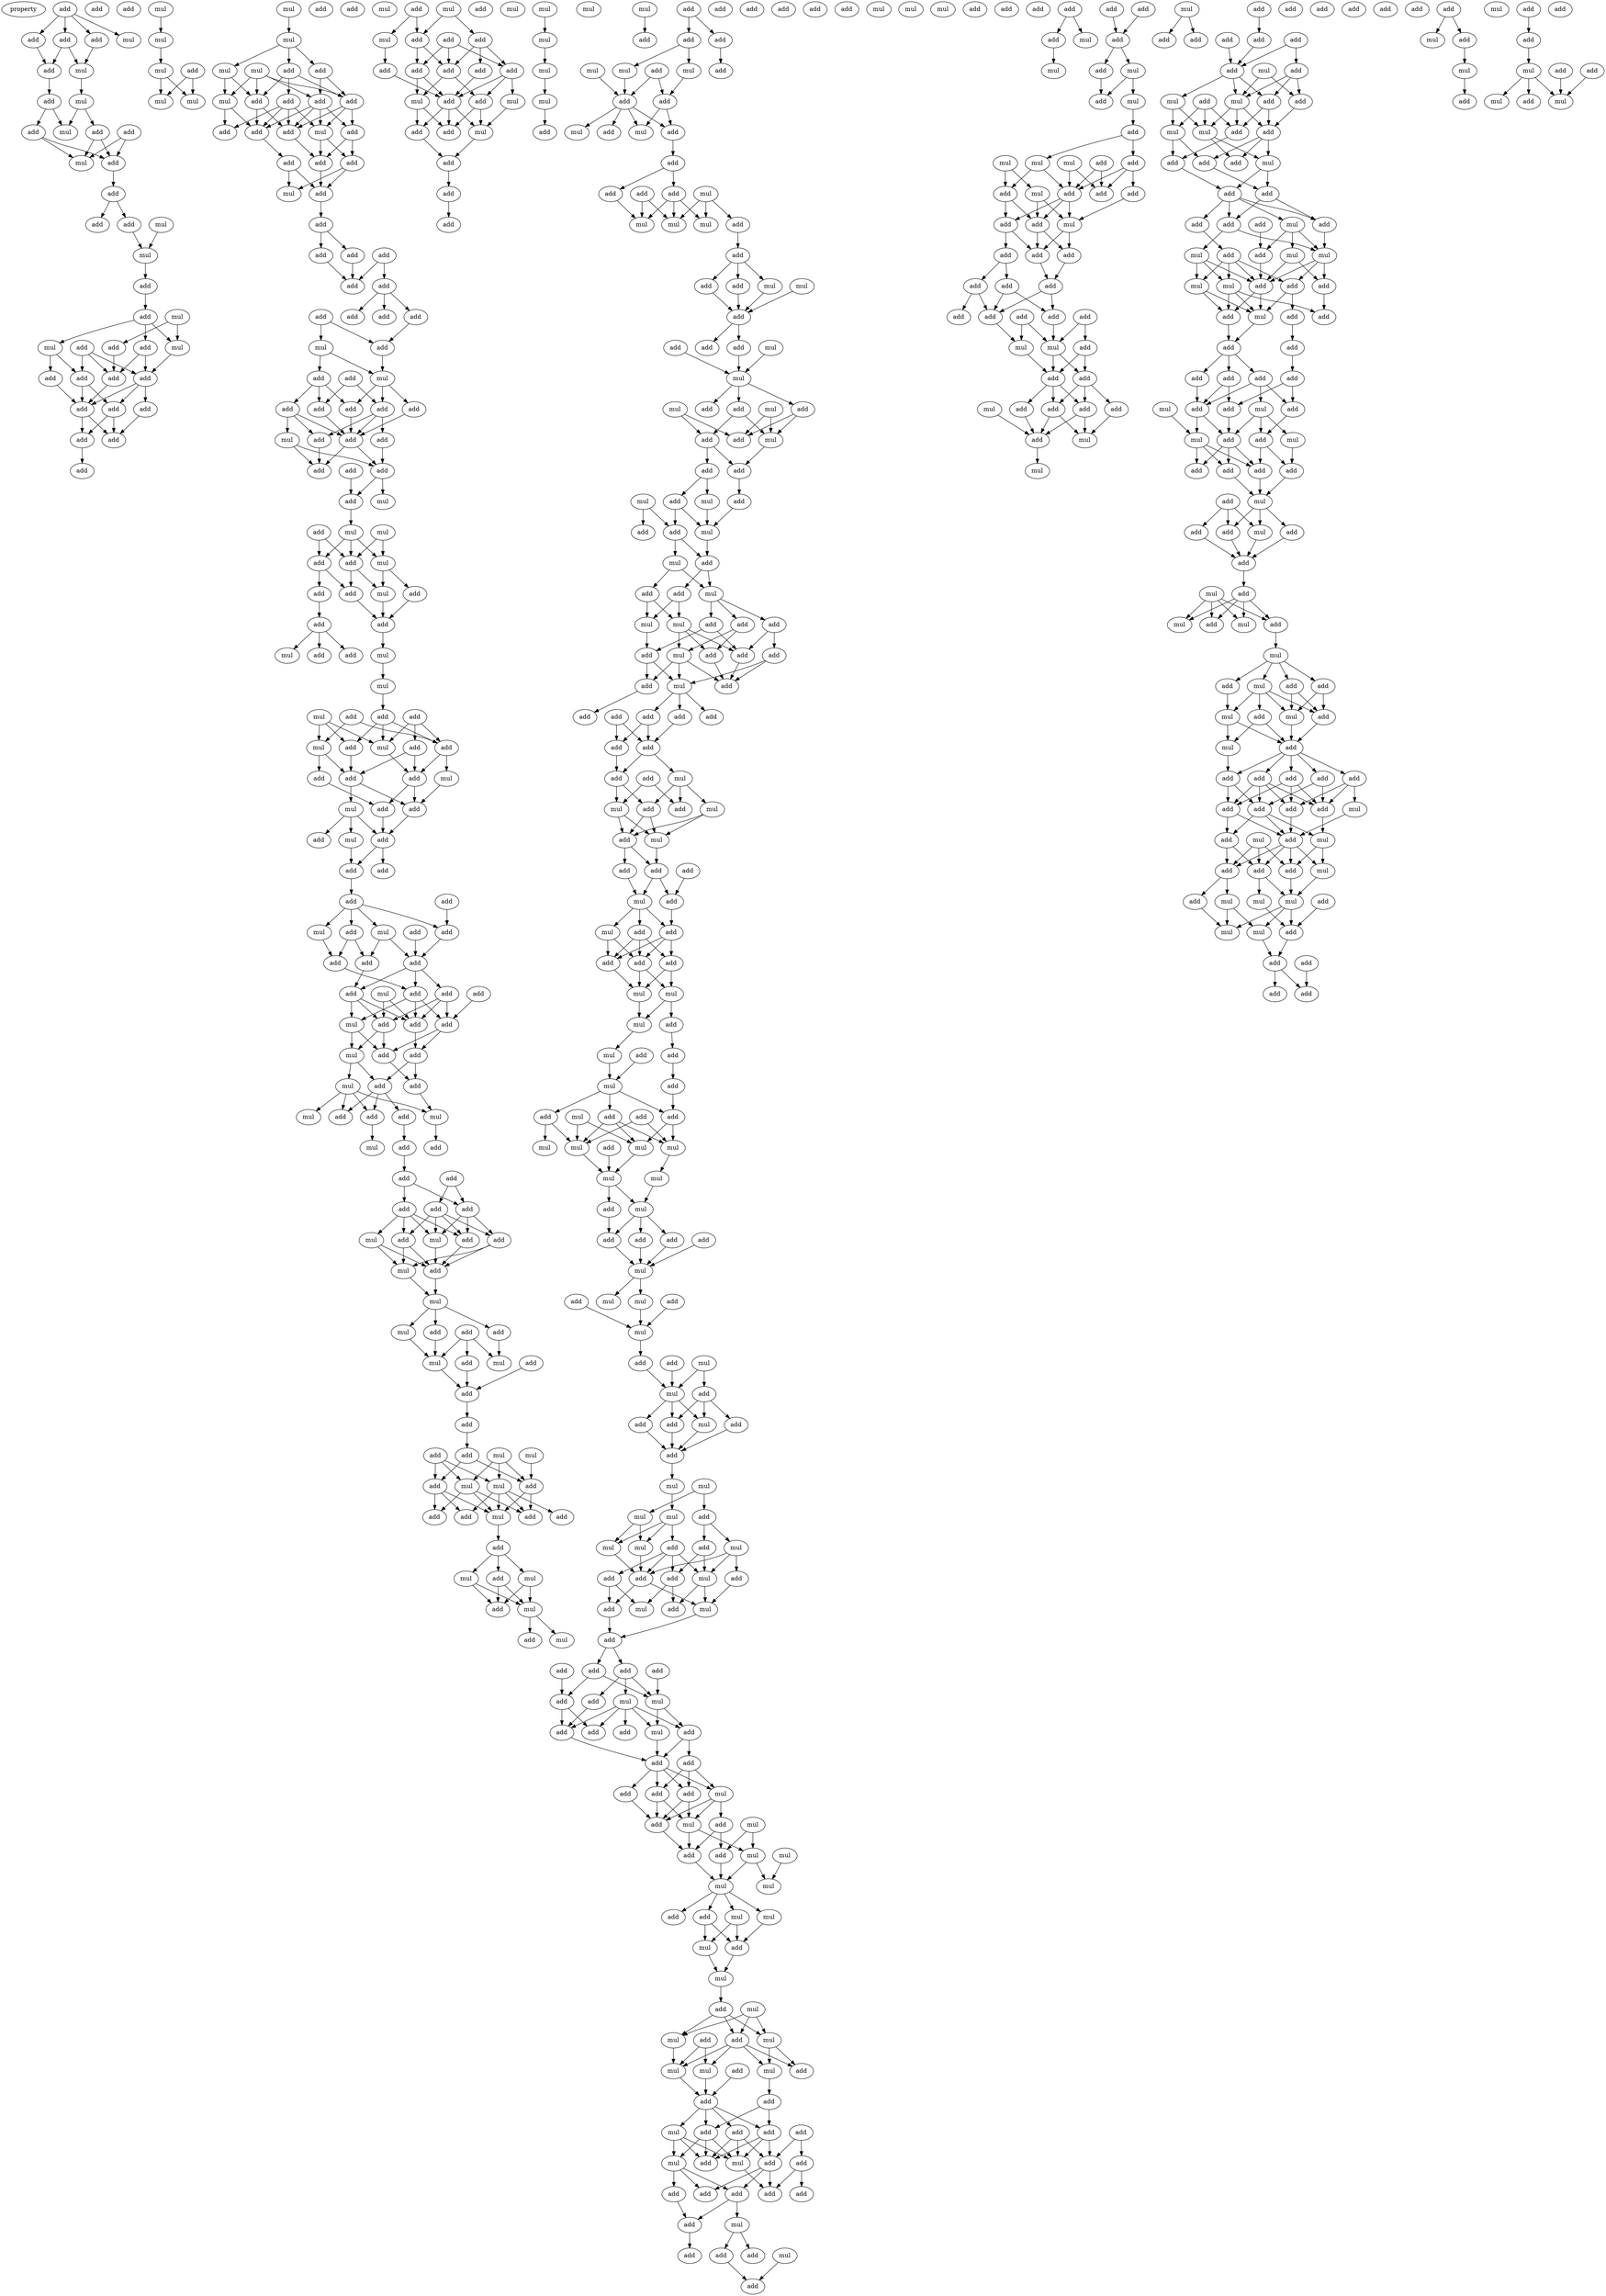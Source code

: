 digraph {
    node [fontcolor=black]
    property [mul=2,lf=2.0]
    0 [ label = add ];
    1 [ label = add ];
    2 [ label = add ];
    3 [ label = mul ];
    4 [ label = add ];
    5 [ label = mul ];
    6 [ label = add ];
    7 [ label = add ];
    8 [ label = mul ];
    9 [ label = add ];
    10 [ label = add ];
    11 [ label = add ];
    12 [ label = add ];
    13 [ label = mul ];
    14 [ label = mul ];
    15 [ label = add ];
    16 [ label = add ];
    17 [ label = add ];
    18 [ label = add ];
    19 [ label = mul ];
    20 [ label = add ];
    21 [ label = mul ];
    22 [ label = add ];
    23 [ label = mul ];
    24 [ label = add ];
    25 [ label = mul ];
    26 [ label = add ];
    27 [ label = add ];
    28 [ label = mul ];
    29 [ label = add ];
    30 [ label = add ];
    31 [ label = add ];
    32 [ label = add ];
    33 [ label = add ];
    34 [ label = add ];
    35 [ label = add ];
    36 [ label = add ];
    37 [ label = add ];
    38 [ label = add ];
    39 [ label = add ];
    40 [ label = mul ];
    41 [ label = mul ];
    42 [ label = mul ];
    43 [ label = add ];
    44 [ label = mul ];
    45 [ label = mul ];
    46 [ label = mul ];
    47 [ label = mul ];
    48 [ label = mul ];
    49 [ label = add ];
    50 [ label = mul ];
    51 [ label = add ];
    52 [ label = add ];
    53 [ label = add ];
    54 [ label = add ];
    55 [ label = mul ];
    56 [ label = add ];
    57 [ label = add ];
    58 [ label = add ];
    59 [ label = add ];
    60 [ label = mul ];
    61 [ label = add ];
    62 [ label = add ];
    63 [ label = add ];
    64 [ label = add ];
    65 [ label = add ];
    66 [ label = mul ];
    67 [ label = add ];
    68 [ label = add ];
    69 [ label = add ];
    70 [ label = add ];
    71 [ label = add ];
    72 [ label = add ];
    73 [ label = add ];
    74 [ label = add ];
    75 [ label = add ];
    76 [ label = add ];
    77 [ label = add ];
    78 [ label = mul ];
    79 [ label = add ];
    80 [ label = add ];
    81 [ label = mul ];
    82 [ label = add ];
    83 [ label = add ];
    84 [ label = add ];
    85 [ label = add ];
    86 [ label = add ];
    87 [ label = add ];
    88 [ label = mul ];
    89 [ label = add ];
    90 [ label = add ];
    91 [ label = add ];
    92 [ label = add ];
    93 [ label = add ];
    94 [ label = add ];
    95 [ label = add ];
    96 [ label = mul ];
    97 [ label = mul ];
    98 [ label = mul ];
    99 [ label = add ];
    100 [ label = add ];
    101 [ label = add ];
    102 [ label = mul ];
    103 [ label = add ];
    104 [ label = add ];
    105 [ label = mul ];
    106 [ label = add ];
    107 [ label = add ];
    108 [ label = add ];
    109 [ label = add ];
    110 [ label = mul ];
    111 [ label = add ];
    112 [ label = mul ];
    113 [ label = mul ];
    114 [ label = add ];
    115 [ label = add ];
    116 [ label = mul ];
    117 [ label = add ];
    118 [ label = add ];
    119 [ label = add ];
    120 [ label = mul ];
    121 [ label = mul ];
    122 [ label = add ];
    123 [ label = mul ];
    124 [ label = add ];
    125 [ label = add ];
    126 [ label = add ];
    127 [ label = mul ];
    128 [ label = add ];
    129 [ label = add ];
    130 [ label = add ];
    131 [ label = mul ];
    132 [ label = add ];
    133 [ label = add ];
    134 [ label = add ];
    135 [ label = add ];
    136 [ label = add ];
    137 [ label = mul ];
    138 [ label = add ];
    139 [ label = add ];
    140 [ label = mul ];
    141 [ label = add ];
    142 [ label = add ];
    143 [ label = add ];
    144 [ label = add ];
    145 [ label = add ];
    146 [ label = mul ];
    147 [ label = add ];
    148 [ label = add ];
    149 [ label = add ];
    150 [ label = add ];
    151 [ label = add ];
    152 [ label = mul ];
    153 [ label = add ];
    154 [ label = mul ];
    155 [ label = add ];
    156 [ label = add ];
    157 [ label = add ];
    158 [ label = mul ];
    159 [ label = add ];
    160 [ label = add ];
    161 [ label = add ];
    162 [ label = add ];
    163 [ label = mul ];
    164 [ label = mul ];
    165 [ label = add ];
    166 [ label = add ];
    167 [ label = mul ];
    168 [ label = add ];
    169 [ label = add ];
    170 [ label = add ];
    171 [ label = add ];
    172 [ label = add ];
    173 [ label = mul ];
    174 [ label = mul ];
    175 [ label = add ];
    176 [ label = add ];
    177 [ label = add ];
    178 [ label = add ];
    179 [ label = mul ];
    180 [ label = mul ];
    181 [ label = mul ];
    182 [ label = add ];
    183 [ label = add ];
    184 [ label = add ];
    185 [ label = mul ];
    186 [ label = add ];
    187 [ label = mul ];
    188 [ label = add ];
    189 [ label = add ];
    190 [ label = add ];
    191 [ label = add ];
    192 [ label = mul ];
    193 [ label = add ];
    194 [ label = add ];
    195 [ label = mul ];
    196 [ label = mul ];
    197 [ label = add ];
    198 [ label = add ];
    199 [ label = mul ];
    200 [ label = add ];
    201 [ label = add ];
    202 [ label = add ];
    203 [ label = add ];
    204 [ label = mul ];
    205 [ label = add ];
    206 [ label = mul ];
    207 [ label = mul ];
    208 [ label = mul ];
    209 [ label = add ];
    210 [ label = add ];
    211 [ label = mul ];
    212 [ label = add ];
    213 [ label = mul ];
    214 [ label = mul ];
    215 [ label = add ];
    216 [ label = add ];
    217 [ label = mul ];
    218 [ label = add ];
    219 [ label = add ];
    220 [ label = add ];
    221 [ label = add ];
    222 [ label = add ];
    223 [ label = add ];
    224 [ label = add ];
    225 [ label = mul ];
    226 [ label = add ];
    227 [ label = mul ];
    228 [ label = add ];
    229 [ label = add ];
    230 [ label = add ];
    231 [ label = add ];
    232 [ label = mul ];
    233 [ label = add ];
    234 [ label = mul ];
    235 [ label = add ];
    236 [ label = mul ];
    237 [ label = add ];
    238 [ label = mul ];
    239 [ label = mul ];
    240 [ label = mul ];
    241 [ label = mul ];
    242 [ label = mul ];
    243 [ label = add ];
    244 [ label = add ];
    245 [ label = add ];
    246 [ label = add ];
    247 [ label = add ];
    248 [ label = add ];
    249 [ label = add ];
    250 [ label = mul ];
    251 [ label = mul ];
    252 [ label = mul ];
    253 [ label = add ];
    254 [ label = add ];
    255 [ label = mul ];
    256 [ label = mul ];
    257 [ label = add ];
    258 [ label = add ];
    259 [ label = add ];
    260 [ label = add ];
    261 [ label = add ];
    262 [ label = add ];
    263 [ label = mul ];
    264 [ label = add ];
    265 [ label = mul ];
    266 [ label = mul ];
    267 [ label = mul ];
    268 [ label = add ];
    269 [ label = mul ];
    270 [ label = add ];
    271 [ label = mul ];
    272 [ label = add ];
    273 [ label = add ];
    274 [ label = add ];
    275 [ label = mul ];
    276 [ label = add ];
    277 [ label = add ];
    278 [ label = add ];
    279 [ label = add ];
    280 [ label = mul ];
    281 [ label = add ];
    282 [ label = mul ];
    283 [ label = add ];
    284 [ label = mul ];
    285 [ label = add ];
    286 [ label = add ];
    287 [ label = mul ];
    288 [ label = add ];
    289 [ label = add ];
    290 [ label = add ];
    291 [ label = mul ];
    292 [ label = add ];
    293 [ label = mul ];
    294 [ label = add ];
    295 [ label = add ];
    296 [ label = mul ];
    297 [ label = add ];
    298 [ label = add ];
    299 [ label = mul ];
    300 [ label = add ];
    301 [ label = mul ];
    302 [ label = add ];
    303 [ label = add ];
    304 [ label = mul ];
    305 [ label = add ];
    306 [ label = mul ];
    307 [ label = add ];
    308 [ label = mul ];
    309 [ label = add ];
    310 [ label = add ];
    311 [ label = add ];
    312 [ label = add ];
    313 [ label = mul ];
    314 [ label = add ];
    315 [ label = add ];
    316 [ label = add ];
    317 [ label = add ];
    318 [ label = add ];
    319 [ label = add ];
    320 [ label = add ];
    321 [ label = add ];
    322 [ label = add ];
    323 [ label = add ];
    324 [ label = mul ];
    325 [ label = add ];
    326 [ label = add ];
    327 [ label = add ];
    328 [ label = mul ];
    329 [ label = mul ];
    330 [ label = add ];
    331 [ label = mul ];
    332 [ label = add ];
    333 [ label = add ];
    334 [ label = add ];
    335 [ label = add ];
    336 [ label = add ];
    337 [ label = mul ];
    338 [ label = add ];
    339 [ label = mul ];
    340 [ label = add ];
    341 [ label = add ];
    342 [ label = add ];
    343 [ label = add ];
    344 [ label = add ];
    345 [ label = mul ];
    346 [ label = mul ];
    347 [ label = mul ];
    348 [ label = add ];
    349 [ label = add ];
    350 [ label = mul ];
    351 [ label = add ];
    352 [ label = mul ];
    353 [ label = add ];
    354 [ label = add ];
    355 [ label = add ];
    356 [ label = add ];
    357 [ label = add ];
    358 [ label = mul ];
    359 [ label = mul ];
    360 [ label = add ];
    361 [ label = mul ];
    362 [ label = mul ];
    363 [ label = mul ];
    364 [ label = mul ];
    365 [ label = mul ];
    366 [ label = mul ];
    367 [ label = add ];
    368 [ label = add ];
    369 [ label = add ];
    370 [ label = add ];
    371 [ label = add ];
    372 [ label = mul ];
    373 [ label = add ];
    374 [ label = mul ];
    375 [ label = add ];
    376 [ label = add ];
    377 [ label = mul ];
    378 [ label = mul ];
    379 [ label = add ];
    380 [ label = mul ];
    381 [ label = add ];
    382 [ label = mul ];
    383 [ label = add ];
    384 [ label = add ];
    385 [ label = add ];
    386 [ label = add ];
    387 [ label = mul ];
    388 [ label = add ];
    389 [ label = mul ];
    390 [ label = mul ];
    391 [ label = mul ];
    392 [ label = add ];
    393 [ label = mul ];
    394 [ label = add ];
    395 [ label = mul ];
    396 [ label = add ];
    397 [ label = mul ];
    398 [ label = mul ];
    399 [ label = add ];
    400 [ label = add ];
    401 [ label = mul ];
    402 [ label = add ];
    403 [ label = add ];
    404 [ label = mul ];
    405 [ label = mul ];
    406 [ label = add ];
    407 [ label = add ];
    408 [ label = add ];
    409 [ label = add ];
    410 [ label = add ];
    411 [ label = add ];
    412 [ label = add ];
    413 [ label = add ];
    414 [ label = mul ];
    415 [ label = add ];
    416 [ label = mul ];
    417 [ label = add ];
    418 [ label = mul ];
    419 [ label = add ];
    420 [ label = add ];
    421 [ label = add ];
    422 [ label = add ];
    423 [ label = add ];
    424 [ label = add ];
    425 [ label = mul ];
    426 [ label = add ];
    427 [ label = add ];
    428 [ label = mul ];
    429 [ label = add ];
    430 [ label = mul ];
    431 [ label = add ];
    432 [ label = add ];
    433 [ label = mul ];
    434 [ label = mul ];
    435 [ label = add ];
    436 [ label = mul ];
    437 [ label = mul ];
    438 [ label = add ];
    439 [ label = add ];
    440 [ label = mul ];
    441 [ label = mul ];
    442 [ label = mul ];
    443 [ label = add ];
    444 [ label = mul ];
    445 [ label = mul ];
    446 [ label = mul ];
    447 [ label = add ];
    448 [ label = mul ];
    449 [ label = add ];
    450 [ label = mul ];
    451 [ label = mul ];
    452 [ label = add ];
    453 [ label = mul ];
    454 [ label = mul ];
    455 [ label = mul ];
    456 [ label = add ];
    457 [ label = add ];
    458 [ label = add ];
    459 [ label = add ];
    460 [ label = add ];
    461 [ label = add ];
    462 [ label = add ];
    463 [ label = mul ];
    464 [ label = add ];
    465 [ label = add ];
    466 [ label = add ];
    467 [ label = mul ];
    468 [ label = mul ];
    469 [ label = add ];
    470 [ label = add ];
    471 [ label = add ];
    472 [ label = add ];
    473 [ label = add ];
    474 [ label = add ];
    475 [ label = add ];
    476 [ label = mul ];
    477 [ label = add ];
    478 [ label = add ];
    479 [ label = add ];
    480 [ label = mul ];
    481 [ label = add ];
    482 [ label = mul ];
    483 [ label = add ];
    484 [ label = add ];
    485 [ label = add ];
    486 [ label = add ];
    487 [ label = add ];
    488 [ label = add ];
    489 [ label = mul ];
    490 [ label = add ];
    491 [ label = add ];
    492 [ label = mul ];
    493 [ label = add ];
    494 [ label = mul ];
    495 [ label = mul ];
    496 [ label = add ];
    497 [ label = add ];
    498 [ label = add ];
    499 [ label = mul ];
    500 [ label = add ];
    501 [ label = mul ];
    502 [ label = mul ];
    503 [ label = mul ];
    504 [ label = add ];
    505 [ label = add ];
    506 [ label = mul ];
    507 [ label = add ];
    508 [ label = add ];
    509 [ label = add ];
    510 [ label = add ];
    511 [ label = add ];
    512 [ label = mul ];
    513 [ label = add ];
    514 [ label = add ];
    515 [ label = add ];
    516 [ label = add ];
    517 [ label = add ];
    518 [ label = add ];
    519 [ label = add ];
    520 [ label = add ];
    521 [ label = add ];
    522 [ label = add ];
    523 [ label = add ];
    524 [ label = add ];
    525 [ label = mul ];
    526 [ label = mul ];
    527 [ label = add ];
    528 [ label = add ];
    529 [ label = add ];
    530 [ label = add ];
    531 [ label = add ];
    532 [ label = add ];
    533 [ label = mul ];
    534 [ label = add ];
    535 [ label = add ];
    536 [ label = mul ];
    537 [ label = add ];
    538 [ label = mul ];
    539 [ label = add ];
    540 [ label = add ];
    541 [ label = add ];
    542 [ label = mul ];
    543 [ label = add ];
    544 [ label = add ];
    545 [ label = mul ];
    546 [ label = mul ];
    547 [ label = add ];
    548 [ label = add ];
    549 [ label = add ];
    550 [ label = mul ];
    551 [ label = add ];
    552 [ label = add ];
    553 [ label = mul ];
    554 [ label = add ];
    555 [ label = add ];
    556 [ label = add ];
    557 [ label = mul ];
    558 [ label = add ];
    559 [ label = add ];
    560 [ label = add ];
    561 [ label = add ];
    562 [ label = add ];
    563 [ label = mul ];
    564 [ label = add ];
    565 [ label = mul ];
    566 [ label = add ];
    567 [ label = mul ];
    568 [ label = add ];
    569 [ label = mul ];
    570 [ label = mul ];
    571 [ label = add ];
    572 [ label = add ];
    573 [ label = add ];
    574 [ label = mul ];
    575 [ label = add ];
    576 [ label = add ];
    577 [ label = add ];
    578 [ label = mul ];
    579 [ label = add ];
    580 [ label = add ];
    581 [ label = add ];
    582 [ label = add ];
    583 [ label = add ];
    584 [ label = add ];
    585 [ label = mul ];
    586 [ label = add ];
    587 [ label = mul ];
    588 [ label = add ];
    589 [ label = add ];
    590 [ label = mul ];
    591 [ label = add ];
    592 [ label = mul ];
    593 [ label = add ];
    594 [ label = add ];
    595 [ label = add ];
    596 [ label = add ];
    597 [ label = add ];
    598 [ label = mul ];
    599 [ label = add ];
    600 [ label = add ];
    601 [ label = add ];
    602 [ label = add ];
    603 [ label = add ];
    604 [ label = mul ];
    605 [ label = add ];
    606 [ label = mul ];
    607 [ label = add ];
    608 [ label = mul ];
    609 [ label = add ];
    610 [ label = mul ];
    611 [ label = add ];
    612 [ label = mul ];
    613 [ label = add ];
    614 [ label = add ];
    615 [ label = add ];
    616 [ label = mul ];
    617 [ label = mul ];
    618 [ label = mul ];
    619 [ label = add ];
    620 [ label = add ];
    621 [ label = mul ];
    622 [ label = add ];
    623 [ label = add ];
    624 [ label = add ];
    625 [ label = add ];
    626 [ label = add ];
    627 [ label = add ];
    628 [ label = mul ];
    629 [ label = add ];
    630 [ label = add ];
    631 [ label = add ];
    632 [ label = add ];
    633 [ label = add ];
    634 [ label = mul ];
    635 [ label = add ];
    636 [ label = mul ];
    637 [ label = add ];
    638 [ label = add ];
    639 [ label = mul ];
    640 [ label = add ];
    641 [ label = mul ];
    642 [ label = mul ];
    643 [ label = add ];
    644 [ label = mul ];
    645 [ label = add ];
    646 [ label = mul ];
    647 [ label = add ];
    648 [ label = mul ];
    649 [ label = add ];
    650 [ label = add ];
    651 [ label = add ];
    652 [ label = add ];
    653 [ label = add ];
    654 [ label = add ];
    655 [ label = add ];
    656 [ label = add ];
    657 [ label = add ];
    658 [ label = mul ];
    659 [ label = add ];
    660 [ label = mul ];
    661 [ label = add ];
    662 [ label = mul ];
    663 [ label = add ];
    664 [ label = add ];
    665 [ label = add ];
    666 [ label = mul ];
    667 [ label = add ];
    668 [ label = add ];
    669 [ label = mul ];
    670 [ label = add ];
    671 [ label = mul ];
    0 -> 1 [ name = 0 ];
    0 -> 2 [ name = 1 ];
    0 -> 3 [ name = 2 ];
    0 -> 4 [ name = 3 ];
    1 -> 5 [ name = 4 ];
    2 -> 6 [ name = 5 ];
    4 -> 5 [ name = 6 ];
    4 -> 6 [ name = 7 ];
    5 -> 8 [ name = 8 ];
    6 -> 7 [ name = 9 ];
    7 -> 11 [ name = 10 ];
    7 -> 13 [ name = 11 ];
    8 -> 12 [ name = 12 ];
    8 -> 13 [ name = 13 ];
    9 -> 14 [ name = 14 ];
    9 -> 15 [ name = 15 ];
    11 -> 14 [ name = 16 ];
    11 -> 15 [ name = 17 ];
    12 -> 14 [ name = 18 ];
    12 -> 15 [ name = 19 ];
    15 -> 16 [ name = 20 ];
    16 -> 17 [ name = 21 ];
    16 -> 20 [ name = 22 ];
    17 -> 21 [ name = 23 ];
    19 -> 21 [ name = 24 ];
    21 -> 22 [ name = 25 ];
    22 -> 24 [ name = 26 ];
    23 -> 25 [ name = 27 ];
    23 -> 27 [ name = 28 ];
    24 -> 25 [ name = 29 ];
    24 -> 28 [ name = 30 ];
    24 -> 29 [ name = 31 ];
    25 -> 32 [ name = 32 ];
    26 -> 31 [ name = 33 ];
    26 -> 32 [ name = 34 ];
    26 -> 33 [ name = 35 ];
    27 -> 33 [ name = 36 ];
    28 -> 30 [ name = 37 ];
    28 -> 31 [ name = 38 ];
    29 -> 32 [ name = 39 ];
    29 -> 33 [ name = 40 ];
    30 -> 35 [ name = 41 ];
    31 -> 35 [ name = 42 ];
    31 -> 36 [ name = 43 ];
    32 -> 34 [ name = 44 ];
    32 -> 35 [ name = 45 ];
    32 -> 36 [ name = 46 ];
    33 -> 35 [ name = 47 ];
    34 -> 38 [ name = 48 ];
    35 -> 37 [ name = 49 ];
    35 -> 38 [ name = 50 ];
    36 -> 37 [ name = 51 ];
    36 -> 38 [ name = 52 ];
    37 -> 39 [ name = 53 ];
    40 -> 41 [ name = 54 ];
    41 -> 42 [ name = 55 ];
    42 -> 44 [ name = 56 ];
    42 -> 45 [ name = 57 ];
    43 -> 44 [ name = 58 ];
    43 -> 45 [ name = 59 ];
    46 -> 47 [ name = 60 ];
    47 -> 48 [ name = 61 ];
    47 -> 49 [ name = 62 ];
    47 -> 51 [ name = 63 ];
    48 -> 55 [ name = 64 ];
    48 -> 56 [ name = 65 ];
    49 -> 53 [ name = 66 ];
    49 -> 54 [ name = 67 ];
    50 -> 53 [ name = 68 ];
    50 -> 54 [ name = 69 ];
    50 -> 55 [ name = 70 ];
    50 -> 56 [ name = 71 ];
    51 -> 52 [ name = 72 ];
    51 -> 54 [ name = 73 ];
    51 -> 56 [ name = 74 ];
    52 -> 57 [ name = 75 ];
    52 -> 59 [ name = 76 ];
    52 -> 60 [ name = 77 ];
    52 -> 61 [ name = 78 ];
    53 -> 57 [ name = 79 ];
    53 -> 58 [ name = 80 ];
    53 -> 59 [ name = 81 ];
    53 -> 60 [ name = 82 ];
    54 -> 58 [ name = 83 ];
    54 -> 59 [ name = 84 ];
    54 -> 60 [ name = 85 ];
    55 -> 57 [ name = 86 ];
    55 -> 61 [ name = 87 ];
    56 -> 57 [ name = 88 ];
    56 -> 59 [ name = 89 ];
    57 -> 64 [ name = 90 ];
    58 -> 62 [ name = 91 ];
    58 -> 63 [ name = 92 ];
    59 -> 62 [ name = 93 ];
    60 -> 62 [ name = 94 ];
    60 -> 63 [ name = 95 ];
    62 -> 65 [ name = 96 ];
    63 -> 65 [ name = 97 ];
    63 -> 66 [ name = 98 ];
    64 -> 65 [ name = 99 ];
    64 -> 66 [ name = 100 ];
    65 -> 67 [ name = 101 ];
    67 -> 68 [ name = 102 ];
    67 -> 69 [ name = 103 ];
    68 -> 73 [ name = 104 ];
    69 -> 73 [ name = 105 ];
    70 -> 72 [ name = 106 ];
    70 -> 73 [ name = 107 ];
    72 -> 74 [ name = 108 ];
    72 -> 76 [ name = 109 ];
    72 -> 77 [ name = 110 ];
    74 -> 79 [ name = 111 ];
    75 -> 78 [ name = 112 ];
    75 -> 79 [ name = 113 ];
    78 -> 80 [ name = 114 ];
    78 -> 81 [ name = 115 ];
    79 -> 81 [ name = 116 ];
    80 -> 83 [ name = 117 ];
    80 -> 84 [ name = 118 ];
    80 -> 87 [ name = 119 ];
    81 -> 84 [ name = 120 ];
    81 -> 85 [ name = 121 ];
    81 -> 86 [ name = 122 ];
    82 -> 83 [ name = 123 ];
    82 -> 85 [ name = 124 ];
    83 -> 90 [ name = 125 ];
    84 -> 90 [ name = 126 ];
    85 -> 89 [ name = 127 ];
    85 -> 90 [ name = 128 ];
    85 -> 91 [ name = 129 ];
    86 -> 90 [ name = 130 ];
    87 -> 88 [ name = 131 ];
    87 -> 89 [ name = 132 ];
    87 -> 90 [ name = 133 ];
    88 -> 92 [ name = 134 ];
    88 -> 93 [ name = 135 ];
    89 -> 92 [ name = 136 ];
    90 -> 92 [ name = 137 ];
    90 -> 93 [ name = 138 ];
    91 -> 93 [ name = 139 ];
    93 -> 95 [ name = 140 ];
    93 -> 96 [ name = 141 ];
    94 -> 95 [ name = 142 ];
    95 -> 97 [ name = 143 ];
    97 -> 100 [ name = 144 ];
    97 -> 101 [ name = 145 ];
    97 -> 102 [ name = 146 ];
    98 -> 101 [ name = 147 ];
    98 -> 102 [ name = 148 ];
    99 -> 100 [ name = 149 ];
    99 -> 101 [ name = 150 ];
    100 -> 103 [ name = 151 ];
    100 -> 104 [ name = 152 ];
    101 -> 104 [ name = 153 ];
    101 -> 105 [ name = 154 ];
    102 -> 105 [ name = 155 ];
    102 -> 106 [ name = 156 ];
    103 -> 107 [ name = 157 ];
    104 -> 108 [ name = 158 ];
    105 -> 108 [ name = 159 ];
    106 -> 108 [ name = 160 ];
    107 -> 109 [ name = 161 ];
    107 -> 110 [ name = 162 ];
    107 -> 111 [ name = 163 ];
    108 -> 112 [ name = 164 ];
    112 -> 113 [ name = 165 ];
    113 -> 115 [ name = 166 ];
    114 -> 119 [ name = 167 ];
    114 -> 120 [ name = 168 ];
    114 -> 122 [ name = 169 ];
    115 -> 118 [ name = 170 ];
    115 -> 120 [ name = 171 ];
    115 -> 122 [ name = 172 ];
    116 -> 118 [ name = 173 ];
    116 -> 120 [ name = 174 ];
    116 -> 121 [ name = 175 ];
    117 -> 121 [ name = 176 ];
    117 -> 122 [ name = 177 ];
    118 -> 126 [ name = 178 ];
    119 -> 125 [ name = 179 ];
    119 -> 126 [ name = 180 ];
    120 -> 125 [ name = 181 ];
    121 -> 124 [ name = 182 ];
    121 -> 126 [ name = 183 ];
    122 -> 123 [ name = 184 ];
    122 -> 125 [ name = 185 ];
    123 -> 128 [ name = 186 ];
    124 -> 129 [ name = 187 ];
    125 -> 128 [ name = 188 ];
    125 -> 129 [ name = 189 ];
    126 -> 127 [ name = 190 ];
    126 -> 128 [ name = 191 ];
    127 -> 130 [ name = 192 ];
    127 -> 131 [ name = 193 ];
    127 -> 132 [ name = 194 ];
    128 -> 132 [ name = 195 ];
    129 -> 132 [ name = 196 ];
    131 -> 133 [ name = 197 ];
    132 -> 133 [ name = 198 ];
    132 -> 134 [ name = 199 ];
    133 -> 136 [ name = 200 ];
    135 -> 138 [ name = 201 ];
    136 -> 137 [ name = 202 ];
    136 -> 138 [ name = 203 ];
    136 -> 139 [ name = 204 ];
    136 -> 140 [ name = 205 ];
    137 -> 142 [ name = 206 ];
    137 -> 143 [ name = 207 ];
    138 -> 143 [ name = 208 ];
    139 -> 142 [ name = 209 ];
    139 -> 144 [ name = 210 ];
    140 -> 144 [ name = 211 ];
    141 -> 143 [ name = 212 ];
    142 -> 148 [ name = 213 ];
    143 -> 147 [ name = 214 ];
    143 -> 148 [ name = 215 ];
    143 -> 149 [ name = 216 ];
    144 -> 147 [ name = 217 ];
    145 -> 153 [ name = 218 ];
    146 -> 150 [ name = 219 ];
    146 -> 151 [ name = 220 ];
    147 -> 150 [ name = 221 ];
    147 -> 152 [ name = 222 ];
    147 -> 153 [ name = 223 ];
    148 -> 150 [ name = 224 ];
    148 -> 151 [ name = 225 ];
    148 -> 152 [ name = 226 ];
    149 -> 150 [ name = 227 ];
    149 -> 151 [ name = 228 ];
    149 -> 153 [ name = 229 ];
    150 -> 156 [ name = 230 ];
    151 -> 154 [ name = 231 ];
    151 -> 155 [ name = 232 ];
    152 -> 154 [ name = 233 ];
    152 -> 155 [ name = 234 ];
    153 -> 155 [ name = 235 ];
    153 -> 156 [ name = 236 ];
    154 -> 158 [ name = 237 ];
    154 -> 159 [ name = 238 ];
    155 -> 157 [ name = 239 ];
    156 -> 157 [ name = 240 ];
    156 -> 159 [ name = 241 ];
    157 -> 164 [ name = 242 ];
    158 -> 160 [ name = 243 ];
    158 -> 162 [ name = 244 ];
    158 -> 163 [ name = 245 ];
    158 -> 164 [ name = 246 ];
    159 -> 160 [ name = 247 ];
    159 -> 161 [ name = 248 ];
    159 -> 162 [ name = 249 ];
    161 -> 166 [ name = 250 ];
    162 -> 167 [ name = 251 ];
    164 -> 165 [ name = 252 ];
    166 -> 169 [ name = 253 ];
    168 -> 170 [ name = 254 ];
    168 -> 172 [ name = 255 ];
    169 -> 170 [ name = 256 ];
    169 -> 171 [ name = 257 ];
    170 -> 174 [ name = 258 ];
    170 -> 175 [ name = 259 ];
    170 -> 177 [ name = 260 ];
    171 -> 173 [ name = 261 ];
    171 -> 174 [ name = 262 ];
    171 -> 175 [ name = 263 ];
    171 -> 176 [ name = 264 ];
    172 -> 174 [ name = 265 ];
    172 -> 175 [ name = 266 ];
    172 -> 176 [ name = 267 ];
    172 -> 177 [ name = 268 ];
    173 -> 178 [ name = 269 ];
    173 -> 179 [ name = 270 ];
    174 -> 178 [ name = 271 ];
    175 -> 178 [ name = 272 ];
    176 -> 178 [ name = 273 ];
    176 -> 179 [ name = 274 ];
    177 -> 178 [ name = 275 ];
    177 -> 179 [ name = 276 ];
    178 -> 180 [ name = 277 ];
    179 -> 180 [ name = 278 ];
    180 -> 181 [ name = 279 ];
    180 -> 182 [ name = 280 ];
    180 -> 183 [ name = 281 ];
    181 -> 185 [ name = 282 ];
    182 -> 187 [ name = 283 ];
    183 -> 185 [ name = 284 ];
    184 -> 185 [ name = 285 ];
    184 -> 187 [ name = 286 ];
    184 -> 188 [ name = 287 ];
    185 -> 189 [ name = 288 ];
    186 -> 189 [ name = 289 ];
    188 -> 189 [ name = 290 ];
    189 -> 190 [ name = 291 ];
    190 -> 193 [ name = 292 ];
    191 -> 196 [ name = 293 ];
    191 -> 197 [ name = 294 ];
    191 -> 199 [ name = 295 ];
    192 -> 198 [ name = 296 ];
    193 -> 197 [ name = 297 ];
    193 -> 198 [ name = 298 ];
    195 -> 196 [ name = 299 ];
    195 -> 198 [ name = 300 ];
    195 -> 199 [ name = 301 ];
    196 -> 200 [ name = 302 ];
    196 -> 202 [ name = 303 ];
    196 -> 203 [ name = 304 ];
    196 -> 204 [ name = 305 ];
    197 -> 201 [ name = 306 ];
    197 -> 203 [ name = 307 ];
    197 -> 204 [ name = 308 ];
    198 -> 200 [ name = 309 ];
    198 -> 204 [ name = 310 ];
    199 -> 200 [ name = 311 ];
    199 -> 201 [ name = 312 ];
    199 -> 204 [ name = 313 ];
    204 -> 205 [ name = 314 ];
    205 -> 207 [ name = 315 ];
    205 -> 208 [ name = 316 ];
    205 -> 209 [ name = 317 ];
    207 -> 210 [ name = 318 ];
    207 -> 211 [ name = 319 ];
    208 -> 210 [ name = 320 ];
    208 -> 211 [ name = 321 ];
    209 -> 210 [ name = 322 ];
    209 -> 211 [ name = 323 ];
    211 -> 212 [ name = 324 ];
    211 -> 213 [ name = 325 ];
    214 -> 216 [ name = 326 ];
    214 -> 219 [ name = 327 ];
    215 -> 216 [ name = 328 ];
    215 -> 217 [ name = 329 ];
    216 -> 222 [ name = 330 ];
    216 -> 224 [ name = 331 ];
    217 -> 221 [ name = 332 ];
    218 -> 222 [ name = 333 ];
    218 -> 223 [ name = 334 ];
    218 -> 224 [ name = 335 ];
    219 -> 220 [ name = 336 ];
    219 -> 222 [ name = 337 ];
    219 -> 223 [ name = 338 ];
    220 -> 228 [ name = 339 ];
    221 -> 228 [ name = 340 ];
    222 -> 225 [ name = 341 ];
    222 -> 229 [ name = 342 ];
    223 -> 227 [ name = 343 ];
    223 -> 228 [ name = 344 ];
    223 -> 229 [ name = 345 ];
    224 -> 225 [ name = 346 ];
    224 -> 228 [ name = 347 ];
    225 -> 230 [ name = 348 ];
    225 -> 231 [ name = 349 ];
    227 -> 232 [ name = 350 ];
    228 -> 230 [ name = 351 ];
    228 -> 231 [ name = 352 ];
    228 -> 232 [ name = 353 ];
    229 -> 230 [ name = 354 ];
    229 -> 232 [ name = 355 ];
    231 -> 233 [ name = 356 ];
    232 -> 233 [ name = 357 ];
    233 -> 235 [ name = 358 ];
    235 -> 237 [ name = 359 ];
    236 -> 238 [ name = 360 ];
    238 -> 240 [ name = 361 ];
    240 -> 241 [ name = 362 ];
    241 -> 243 [ name = 363 ];
    242 -> 244 [ name = 364 ];
    245 -> 246 [ name = 365 ];
    245 -> 247 [ name = 366 ];
    246 -> 250 [ name = 367 ];
    246 -> 251 [ name = 368 ];
    247 -> 249 [ name = 369 ];
    248 -> 253 [ name = 370 ];
    248 -> 254 [ name = 371 ];
    250 -> 253 [ name = 372 ];
    251 -> 254 [ name = 373 ];
    252 -> 254 [ name = 374 ];
    253 -> 256 [ name = 375 ];
    253 -> 258 [ name = 376 ];
    254 -> 255 [ name = 377 ];
    254 -> 256 [ name = 378 ];
    254 -> 257 [ name = 379 ];
    254 -> 258 [ name = 380 ];
    258 -> 259 [ name = 381 ];
    259 -> 261 [ name = 382 ];
    259 -> 262 [ name = 383 ];
    260 -> 265 [ name = 384 ];
    260 -> 266 [ name = 385 ];
    261 -> 266 [ name = 386 ];
    262 -> 265 [ name = 387 ];
    262 -> 266 [ name = 388 ];
    262 -> 267 [ name = 389 ];
    263 -> 264 [ name = 390 ];
    263 -> 265 [ name = 391 ];
    263 -> 267 [ name = 392 ];
    264 -> 268 [ name = 393 ];
    268 -> 270 [ name = 394 ];
    268 -> 271 [ name = 395 ];
    268 -> 273 [ name = 396 ];
    269 -> 274 [ name = 397 ];
    270 -> 274 [ name = 398 ];
    271 -> 274 [ name = 399 ];
    273 -> 274 [ name = 400 ];
    274 -> 276 [ name = 401 ];
    274 -> 277 [ name = 402 ];
    275 -> 280 [ name = 403 ];
    276 -> 280 [ name = 404 ];
    279 -> 280 [ name = 405 ];
    280 -> 281 [ name = 406 ];
    280 -> 283 [ name = 407 ];
    280 -> 285 [ name = 408 ];
    281 -> 286 [ name = 409 ];
    281 -> 287 [ name = 410 ];
    282 -> 286 [ name = 411 ];
    282 -> 288 [ name = 412 ];
    283 -> 287 [ name = 413 ];
    283 -> 288 [ name = 414 ];
    284 -> 287 [ name = 415 ];
    284 -> 288 [ name = 416 ];
    286 -> 289 [ name = 417 ];
    286 -> 290 [ name = 418 ];
    287 -> 290 [ name = 419 ];
    289 -> 291 [ name = 420 ];
    289 -> 292 [ name = 421 ];
    290 -> 294 [ name = 422 ];
    291 -> 296 [ name = 423 ];
    292 -> 295 [ name = 424 ];
    292 -> 296 [ name = 425 ];
    293 -> 295 [ name = 426 ];
    293 -> 297 [ name = 427 ];
    294 -> 296 [ name = 428 ];
    295 -> 298 [ name = 429 ];
    295 -> 299 [ name = 430 ];
    296 -> 298 [ name = 431 ];
    298 -> 301 [ name = 432 ];
    298 -> 302 [ name = 433 ];
    299 -> 300 [ name = 434 ];
    299 -> 301 [ name = 435 ];
    300 -> 304 [ name = 436 ];
    300 -> 306 [ name = 437 ];
    301 -> 303 [ name = 438 ];
    301 -> 305 [ name = 439 ];
    301 -> 307 [ name = 440 ];
    302 -> 304 [ name = 441 ];
    302 -> 306 [ name = 442 ];
    303 -> 309 [ name = 443 ];
    303 -> 310 [ name = 444 ];
    304 -> 309 [ name = 445 ];
    305 -> 310 [ name = 446 ];
    305 -> 312 [ name = 447 ];
    306 -> 308 [ name = 448 ];
    306 -> 310 [ name = 449 ];
    306 -> 311 [ name = 450 ];
    307 -> 308 [ name = 451 ];
    307 -> 311 [ name = 452 ];
    308 -> 313 [ name = 453 ];
    308 -> 314 [ name = 454 ];
    308 -> 315 [ name = 455 ];
    309 -> 313 [ name = 456 ];
    309 -> 314 [ name = 457 ];
    310 -> 315 [ name = 458 ];
    311 -> 315 [ name = 459 ];
    312 -> 313 [ name = 460 ];
    312 -> 315 [ name = 461 ];
    313 -> 316 [ name = 462 ];
    313 -> 317 [ name = 463 ];
    313 -> 318 [ name = 464 ];
    314 -> 319 [ name = 465 ];
    317 -> 322 [ name = 466 ];
    318 -> 321 [ name = 467 ];
    318 -> 322 [ name = 468 ];
    320 -> 321 [ name = 469 ];
    320 -> 322 [ name = 470 ];
    321 -> 323 [ name = 471 ];
    322 -> 323 [ name = 472 ];
    322 -> 324 [ name = 473 ];
    323 -> 327 [ name = 474 ];
    323 -> 328 [ name = 475 ];
    324 -> 326 [ name = 476 ];
    324 -> 327 [ name = 477 ];
    324 -> 329 [ name = 478 ];
    325 -> 326 [ name = 479 ];
    325 -> 328 [ name = 480 ];
    327 -> 330 [ name = 481 ];
    327 -> 331 [ name = 482 ];
    328 -> 330 [ name = 483 ];
    328 -> 331 [ name = 484 ];
    329 -> 330 [ name = 485 ];
    329 -> 331 [ name = 486 ];
    330 -> 332 [ name = 487 ];
    330 -> 333 [ name = 488 ];
    331 -> 333 [ name = 489 ];
    332 -> 337 [ name = 490 ];
    333 -> 336 [ name = 491 ];
    333 -> 337 [ name = 492 ];
    335 -> 336 [ name = 493 ];
    336 -> 338 [ name = 494 ];
    337 -> 338 [ name = 495 ];
    337 -> 339 [ name = 496 ];
    337 -> 341 [ name = 497 ];
    338 -> 342 [ name = 498 ];
    338 -> 343 [ name = 499 ];
    338 -> 344 [ name = 500 ];
    339 -> 343 [ name = 501 ];
    339 -> 344 [ name = 502 ];
    341 -> 342 [ name = 503 ];
    341 -> 343 [ name = 504 ];
    341 -> 344 [ name = 505 ];
    342 -> 345 [ name = 506 ];
    342 -> 346 [ name = 507 ];
    343 -> 345 [ name = 508 ];
    343 -> 346 [ name = 509 ];
    344 -> 346 [ name = 510 ];
    345 -> 347 [ name = 511 ];
    345 -> 348 [ name = 512 ];
    346 -> 347 [ name = 513 ];
    347 -> 350 [ name = 514 ];
    348 -> 349 [ name = 515 ];
    349 -> 353 [ name = 516 ];
    350 -> 352 [ name = 517 ];
    351 -> 352 [ name = 518 ];
    352 -> 354 [ name = 519 ];
    352 -> 355 [ name = 520 ];
    352 -> 356 [ name = 521 ];
    353 -> 355 [ name = 522 ];
    354 -> 359 [ name = 523 ];
    354 -> 362 [ name = 524 ];
    354 -> 363 [ name = 525 ];
    355 -> 359 [ name = 526 ];
    355 -> 363 [ name = 527 ];
    356 -> 361 [ name = 528 ];
    356 -> 362 [ name = 529 ];
    357 -> 362 [ name = 530 ];
    357 -> 363 [ name = 531 ];
    358 -> 359 [ name = 532 ];
    358 -> 362 [ name = 533 ];
    359 -> 364 [ name = 534 ];
    360 -> 364 [ name = 535 ];
    362 -> 364 [ name = 536 ];
    363 -> 365 [ name = 537 ];
    364 -> 366 [ name = 538 ];
    364 -> 367 [ name = 539 ];
    365 -> 366 [ name = 540 ];
    366 -> 369 [ name = 541 ];
    366 -> 370 [ name = 542 ];
    366 -> 371 [ name = 543 ];
    367 -> 370 [ name = 544 ];
    368 -> 372 [ name = 545 ];
    369 -> 372 [ name = 546 ];
    370 -> 372 [ name = 547 ];
    371 -> 372 [ name = 548 ];
    372 -> 374 [ name = 549 ];
    372 -> 377 [ name = 550 ];
    374 -> 378 [ name = 551 ];
    375 -> 378 [ name = 552 ];
    376 -> 378 [ name = 553 ];
    378 -> 379 [ name = 554 ];
    379 -> 382 [ name = 555 ];
    380 -> 382 [ name = 556 ];
    380 -> 383 [ name = 557 ];
    381 -> 382 [ name = 558 ];
    382 -> 385 [ name = 559 ];
    382 -> 386 [ name = 560 ];
    382 -> 387 [ name = 561 ];
    383 -> 384 [ name = 562 ];
    383 -> 386 [ name = 563 ];
    383 -> 387 [ name = 564 ];
    384 -> 388 [ name = 565 ];
    385 -> 388 [ name = 566 ];
    386 -> 388 [ name = 567 ];
    387 -> 388 [ name = 568 ];
    388 -> 389 [ name = 569 ];
    389 -> 391 [ name = 570 ];
    390 -> 392 [ name = 571 ];
    390 -> 393 [ name = 572 ];
    391 -> 394 [ name = 573 ];
    391 -> 397 [ name = 574 ];
    391 -> 398 [ name = 575 ];
    392 -> 395 [ name = 576 ];
    392 -> 396 [ name = 577 ];
    393 -> 397 [ name = 578 ];
    393 -> 398 [ name = 579 ];
    394 -> 399 [ name = 580 ];
    394 -> 400 [ name = 581 ];
    394 -> 401 [ name = 582 ];
    394 -> 403 [ name = 583 ];
    395 -> 401 [ name = 584 ];
    395 -> 402 [ name = 585 ];
    395 -> 403 [ name = 586 ];
    396 -> 400 [ name = 587 ];
    396 -> 401 [ name = 588 ];
    397 -> 403 [ name = 589 ];
    398 -> 403 [ name = 590 ];
    399 -> 405 [ name = 591 ];
    399 -> 407 [ name = 592 ];
    400 -> 405 [ name = 593 ];
    400 -> 406 [ name = 594 ];
    401 -> 404 [ name = 595 ];
    401 -> 406 [ name = 596 ];
    402 -> 404 [ name = 597 ];
    403 -> 404 [ name = 598 ];
    403 -> 407 [ name = 599 ];
    404 -> 408 [ name = 600 ];
    407 -> 408 [ name = 601 ];
    408 -> 409 [ name = 602 ];
    408 -> 411 [ name = 603 ];
    409 -> 413 [ name = 604 ];
    409 -> 416 [ name = 605 ];
    410 -> 416 [ name = 606 ];
    411 -> 414 [ name = 607 ];
    411 -> 415 [ name = 608 ];
    411 -> 416 [ name = 609 ];
    412 -> 413 [ name = 610 ];
    413 -> 420 [ name = 611 ];
    413 -> 421 [ name = 612 ];
    414 -> 417 [ name = 613 ];
    414 -> 418 [ name = 614 ];
    414 -> 419 [ name = 615 ];
    414 -> 420 [ name = 616 ];
    414 -> 421 [ name = 617 ];
    415 -> 421 [ name = 618 ];
    416 -> 417 [ name = 619 ];
    416 -> 418 [ name = 620 ];
    417 -> 422 [ name = 621 ];
    417 -> 423 [ name = 622 ];
    418 -> 422 [ name = 623 ];
    421 -> 422 [ name = 624 ];
    422 -> 424 [ name = 625 ];
    422 -> 425 [ name = 626 ];
    422 -> 426 [ name = 627 ];
    422 -> 427 [ name = 628 ];
    423 -> 424 [ name = 629 ];
    423 -> 425 [ name = 630 ];
    423 -> 426 [ name = 631 ];
    424 -> 428 [ name = 632 ];
    424 -> 429 [ name = 633 ];
    425 -> 428 [ name = 634 ];
    425 -> 429 [ name = 635 ];
    425 -> 431 [ name = 636 ];
    426 -> 428 [ name = 637 ];
    426 -> 429 [ name = 638 ];
    427 -> 429 [ name = 639 ];
    428 -> 432 [ name = 640 ];
    428 -> 433 [ name = 641 ];
    429 -> 432 [ name = 642 ];
    430 -> 433 [ name = 643 ];
    430 -> 435 [ name = 644 ];
    431 -> 432 [ name = 645 ];
    431 -> 435 [ name = 646 ];
    432 -> 437 [ name = 647 ];
    433 -> 436 [ name = 648 ];
    433 -> 437 [ name = 649 ];
    434 -> 436 [ name = 650 ];
    435 -> 437 [ name = 651 ];
    437 -> 438 [ name = 652 ];
    437 -> 439 [ name = 653 ];
    437 -> 440 [ name = 654 ];
    437 -> 441 [ name = 655 ];
    439 -> 442 [ name = 656 ];
    439 -> 443 [ name = 657 ];
    440 -> 443 [ name = 658 ];
    441 -> 442 [ name = 659 ];
    441 -> 443 [ name = 660 ];
    442 -> 444 [ name = 661 ];
    443 -> 444 [ name = 662 ];
    444 -> 447 [ name = 663 ];
    447 -> 450 [ name = 664 ];
    447 -> 451 [ name = 665 ];
    447 -> 452 [ name = 666 ];
    448 -> 450 [ name = 667 ];
    448 -> 451 [ name = 668 ];
    448 -> 452 [ name = 669 ];
    449 -> 453 [ name = 670 ];
    449 -> 455 [ name = 671 ];
    450 -> 454 [ name = 672 ];
    450 -> 456 [ name = 673 ];
    451 -> 455 [ name = 674 ];
    452 -> 453 [ name = 675 ];
    452 -> 454 [ name = 676 ];
    452 -> 455 [ name = 677 ];
    452 -> 456 [ name = 678 ];
    453 -> 458 [ name = 679 ];
    454 -> 459 [ name = 680 ];
    455 -> 458 [ name = 681 ];
    457 -> 458 [ name = 682 ];
    458 -> 460 [ name = 683 ];
    458 -> 461 [ name = 684 ];
    458 -> 463 [ name = 685 ];
    458 -> 464 [ name = 686 ];
    459 -> 460 [ name = 687 ];
    459 -> 464 [ name = 688 ];
    460 -> 465 [ name = 689 ];
    460 -> 466 [ name = 690 ];
    460 -> 467 [ name = 691 ];
    461 -> 465 [ name = 692 ];
    461 -> 466 [ name = 693 ];
    461 -> 467 [ name = 694 ];
    462 -> 465 [ name = 695 ];
    462 -> 469 [ name = 696 ];
    463 -> 466 [ name = 697 ];
    463 -> 467 [ name = 698 ];
    463 -> 468 [ name = 699 ];
    464 -> 466 [ name = 700 ];
    464 -> 467 [ name = 701 ];
    464 -> 468 [ name = 702 ];
    465 -> 470 [ name = 703 ];
    465 -> 472 [ name = 704 ];
    465 -> 474 [ name = 705 ];
    467 -> 474 [ name = 706 ];
    468 -> 470 [ name = 707 ];
    468 -> 471 [ name = 708 ];
    468 -> 472 [ name = 709 ];
    469 -> 473 [ name = 710 ];
    469 -> 474 [ name = 711 ];
    471 -> 475 [ name = 712 ];
    472 -> 475 [ name = 713 ];
    472 -> 476 [ name = 714 ];
    475 -> 479 [ name = 715 ];
    476 -> 477 [ name = 716 ];
    476 -> 478 [ name = 717 ];
    477 -> 481 [ name = 718 ];
    480 -> 481 [ name = 719 ];
    486 -> 487 [ name = 720 ];
    486 -> 489 [ name = 721 ];
    487 -> 492 [ name = 722 ];
    488 -> 491 [ name = 723 ];
    490 -> 491 [ name = 724 ];
    491 -> 493 [ name = 725 ];
    491 -> 494 [ name = 726 ];
    493 -> 497 [ name = 727 ];
    494 -> 497 [ name = 728 ];
    494 -> 499 [ name = 729 ];
    495 -> 496 [ name = 730 ];
    495 -> 498 [ name = 731 ];
    499 -> 500 [ name = 732 ];
    500 -> 501 [ name = 733 ];
    500 -> 505 [ name = 734 ];
    501 -> 507 [ name = 735 ];
    501 -> 510 [ name = 736 ];
    502 -> 506 [ name = 737 ];
    502 -> 507 [ name = 738 ];
    503 -> 508 [ name = 739 ];
    503 -> 510 [ name = 740 ];
    504 -> 508 [ name = 741 ];
    504 -> 510 [ name = 742 ];
    505 -> 508 [ name = 743 ];
    505 -> 509 [ name = 744 ];
    505 -> 510 [ name = 745 ];
    506 -> 512 [ name = 746 ];
    506 -> 513 [ name = 747 ];
    507 -> 511 [ name = 748 ];
    507 -> 513 [ name = 749 ];
    509 -> 512 [ name = 750 ];
    510 -> 511 [ name = 751 ];
    510 -> 512 [ name = 752 ];
    510 -> 513 [ name = 753 ];
    511 -> 515 [ name = 754 ];
    511 -> 516 [ name = 755 ];
    512 -> 514 [ name = 756 ];
    512 -> 515 [ name = 757 ];
    513 -> 514 [ name = 758 ];
    513 -> 515 [ name = 759 ];
    514 -> 517 [ name = 760 ];
    515 -> 517 [ name = 761 ];
    516 -> 518 [ name = 762 ];
    516 -> 519 [ name = 763 ];
    517 -> 521 [ name = 764 ];
    517 -> 524 [ name = 765 ];
    518 -> 523 [ name = 766 ];
    518 -> 524 [ name = 767 ];
    519 -> 521 [ name = 768 ];
    519 -> 524 [ name = 769 ];
    520 -> 525 [ name = 770 ];
    520 -> 527 [ name = 771 ];
    521 -> 525 [ name = 772 ];
    522 -> 525 [ name = 773 ];
    522 -> 526 [ name = 774 ];
    524 -> 526 [ name = 775 ];
    525 -> 528 [ name = 776 ];
    525 -> 529 [ name = 777 ];
    526 -> 528 [ name = 778 ];
    527 -> 528 [ name = 779 ];
    527 -> 529 [ name = 780 ];
    528 -> 531 [ name = 781 ];
    528 -> 532 [ name = 782 ];
    528 -> 534 [ name = 783 ];
    529 -> 530 [ name = 784 ];
    529 -> 531 [ name = 785 ];
    529 -> 534 [ name = 786 ];
    530 -> 536 [ name = 787 ];
    531 -> 535 [ name = 788 ];
    531 -> 536 [ name = 789 ];
    532 -> 535 [ name = 790 ];
    533 -> 535 [ name = 791 ];
    534 -> 535 [ name = 792 ];
    534 -> 536 [ name = 793 ];
    535 -> 538 [ name = 794 ];
    537 -> 540 [ name = 795 ];
    539 -> 543 [ name = 796 ];
    539 -> 544 [ name = 797 ];
    540 -> 543 [ name = 798 ];
    541 -> 543 [ name = 799 ];
    542 -> 545 [ name = 800 ];
    542 -> 549 [ name = 801 ];
    543 -> 545 [ name = 802 ];
    543 -> 546 [ name = 803 ];
    543 -> 548 [ name = 804 ];
    544 -> 545 [ name = 805 ];
    544 -> 548 [ name = 806 ];
    544 -> 549 [ name = 807 ];
    545 -> 551 [ name = 808 ];
    545 -> 552 [ name = 809 ];
    545 -> 553 [ name = 810 ];
    546 -> 550 [ name = 811 ];
    546 -> 553 [ name = 812 ];
    547 -> 550 [ name = 813 ];
    547 -> 551 [ name = 814 ];
    547 -> 553 [ name = 815 ];
    548 -> 551 [ name = 816 ];
    548 -> 552 [ name = 817 ];
    549 -> 552 [ name = 818 ];
    550 -> 554 [ name = 819 ];
    550 -> 555 [ name = 820 ];
    551 -> 555 [ name = 821 ];
    552 -> 554 [ name = 822 ];
    552 -> 556 [ name = 823 ];
    552 -> 557 [ name = 824 ];
    553 -> 556 [ name = 825 ];
    553 -> 557 [ name = 826 ];
    554 -> 558 [ name = 827 ];
    555 -> 559 [ name = 828 ];
    557 -> 558 [ name = 829 ];
    557 -> 559 [ name = 830 ];
    558 -> 560 [ name = 831 ];
    558 -> 562 [ name = 832 ];
    559 -> 560 [ name = 833 ];
    559 -> 562 [ name = 834 ];
    559 -> 563 [ name = 835 ];
    559 -> 564 [ name = 836 ];
    560 -> 567 [ name = 837 ];
    560 -> 569 [ name = 838 ];
    561 -> 568 [ name = 839 ];
    562 -> 569 [ name = 840 ];
    563 -> 565 [ name = 841 ];
    563 -> 568 [ name = 842 ];
    563 -> 569 [ name = 843 ];
    564 -> 566 [ name = 844 ];
    565 -> 571 [ name = 845 ];
    565 -> 572 [ name = 846 ];
    566 -> 570 [ name = 847 ];
    566 -> 572 [ name = 848 ];
    566 -> 573 [ name = 849 ];
    566 -> 574 [ name = 850 ];
    567 -> 570 [ name = 851 ];
    567 -> 572 [ name = 852 ];
    567 -> 574 [ name = 853 ];
    568 -> 572 [ name = 854 ];
    569 -> 571 [ name = 855 ];
    569 -> 572 [ name = 856 ];
    569 -> 573 [ name = 857 ];
    570 -> 575 [ name = 858 ];
    570 -> 578 [ name = 859 ];
    571 -> 577 [ name = 860 ];
    572 -> 575 [ name = 861 ];
    572 -> 578 [ name = 862 ];
    573 -> 576 [ name = 863 ];
    573 -> 578 [ name = 864 ];
    574 -> 575 [ name = 865 ];
    574 -> 577 [ name = 866 ];
    574 -> 578 [ name = 867 ];
    575 -> 580 [ name = 868 ];
    576 -> 579 [ name = 869 ];
    578 -> 580 [ name = 870 ];
    579 -> 583 [ name = 871 ];
    580 -> 581 [ name = 872 ];
    580 -> 582 [ name = 873 ];
    580 -> 584 [ name = 874 ];
    581 -> 586 [ name = 875 ];
    581 -> 588 [ name = 876 ];
    582 -> 588 [ name = 877 ];
    583 -> 586 [ name = 878 ];
    583 -> 589 [ name = 879 ];
    584 -> 587 [ name = 880 ];
    584 -> 588 [ name = 881 ];
    584 -> 589 [ name = 882 ];
    585 -> 590 [ name = 883 ];
    586 -> 593 [ name = 884 ];
    587 -> 591 [ name = 885 ];
    587 -> 592 [ name = 886 ];
    587 -> 593 [ name = 887 ];
    588 -> 590 [ name = 888 ];
    588 -> 593 [ name = 889 ];
    589 -> 591 [ name = 890 ];
    590 -> 594 [ name = 891 ];
    590 -> 595 [ name = 892 ];
    590 -> 597 [ name = 893 ];
    591 -> 595 [ name = 894 ];
    591 -> 596 [ name = 895 ];
    592 -> 596 [ name = 896 ];
    593 -> 594 [ name = 897 ];
    593 -> 595 [ name = 898 ];
    593 -> 597 [ name = 899 ];
    595 -> 598 [ name = 900 ];
    596 -> 598 [ name = 901 ];
    597 -> 598 [ name = 902 ];
    598 -> 602 [ name = 903 ];
    598 -> 603 [ name = 904 ];
    598 -> 604 [ name = 905 ];
    599 -> 600 [ name = 906 ];
    599 -> 602 [ name = 907 ];
    599 -> 604 [ name = 908 ];
    600 -> 605 [ name = 909 ];
    602 -> 605 [ name = 910 ];
    603 -> 605 [ name = 911 ];
    604 -> 605 [ name = 912 ];
    605 -> 607 [ name = 913 ];
    606 -> 608 [ name = 914 ];
    606 -> 609 [ name = 915 ];
    606 -> 610 [ name = 916 ];
    606 -> 611 [ name = 917 ];
    607 -> 608 [ name = 918 ];
    607 -> 609 [ name = 919 ];
    607 -> 610 [ name = 920 ];
    607 -> 611 [ name = 921 ];
    611 -> 612 [ name = 922 ];
    612 -> 613 [ name = 923 ];
    612 -> 614 [ name = 924 ];
    612 -> 615 [ name = 925 ];
    612 -> 616 [ name = 926 ];
    613 -> 617 [ name = 927 ];
    614 -> 618 [ name = 928 ];
    614 -> 620 [ name = 929 ];
    615 -> 618 [ name = 930 ];
    615 -> 620 [ name = 931 ];
    616 -> 617 [ name = 932 ];
    616 -> 618 [ name = 933 ];
    616 -> 619 [ name = 934 ];
    616 -> 620 [ name = 935 ];
    617 -> 621 [ name = 936 ];
    617 -> 622 [ name = 937 ];
    618 -> 622 [ name = 938 ];
    619 -> 621 [ name = 939 ];
    619 -> 622 [ name = 940 ];
    620 -> 622 [ name = 941 ];
    621 -> 623 [ name = 942 ];
    622 -> 623 [ name = 943 ];
    622 -> 624 [ name = 944 ];
    622 -> 625 [ name = 945 ];
    622 -> 626 [ name = 946 ];
    622 -> 627 [ name = 947 ];
    623 -> 630 [ name = 948 ];
    623 -> 631 [ name = 949 ];
    624 -> 629 [ name = 950 ];
    624 -> 630 [ name = 951 ];
    624 -> 631 [ name = 952 ];
    624 -> 632 [ name = 953 ];
    625 -> 629 [ name = 954 ];
    625 -> 631 [ name = 955 ];
    625 -> 632 [ name = 956 ];
    626 -> 628 [ name = 957 ];
    626 -> 629 [ name = 958 ];
    626 -> 632 [ name = 959 ];
    627 -> 630 [ name = 960 ];
    627 -> 632 [ name = 961 ];
    628 -> 635 [ name = 962 ];
    629 -> 635 [ name = 963 ];
    630 -> 633 [ name = 964 ];
    630 -> 635 [ name = 965 ];
    630 -> 636 [ name = 966 ];
    631 -> 633 [ name = 967 ];
    631 -> 635 [ name = 968 ];
    632 -> 636 [ name = 969 ];
    633 -> 637 [ name = 970 ];
    633 -> 640 [ name = 971 ];
    634 -> 637 [ name = 972 ];
    634 -> 638 [ name = 973 ];
    634 -> 640 [ name = 974 ];
    635 -> 637 [ name = 975 ];
    635 -> 638 [ name = 976 ];
    635 -> 639 [ name = 977 ];
    635 -> 640 [ name = 978 ];
    636 -> 638 [ name = 979 ];
    636 -> 639 [ name = 980 ];
    637 -> 641 [ name = 981 ];
    637 -> 642 [ name = 982 ];
    638 -> 641 [ name = 983 ];
    639 -> 641 [ name = 984 ];
    640 -> 644 [ name = 985 ];
    640 -> 645 [ name = 986 ];
    641 -> 646 [ name = 987 ];
    641 -> 647 [ name = 988 ];
    641 -> 648 [ name = 989 ];
    642 -> 647 [ name = 990 ];
    643 -> 647 [ name = 991 ];
    644 -> 646 [ name = 992 ];
    644 -> 648 [ name = 993 ];
    645 -> 648 [ name = 994 ];
    646 -> 650 [ name = 995 ];
    647 -> 650 [ name = 996 ];
    649 -> 653 [ name = 997 ];
    650 -> 651 [ name = 998 ];
    650 -> 653 [ name = 999 ];
    657 -> 658 [ name = 1000 ];
    657 -> 659 [ name = 1001 ];
    659 -> 660 [ name = 1002 ];
    660 -> 661 [ name = 1003 ];
    663 -> 665 [ name = 1004 ];
    665 -> 666 [ name = 1005 ];
    666 -> 669 [ name = 1006 ];
    666 -> 670 [ name = 1007 ];
    666 -> 671 [ name = 1008 ];
    667 -> 671 [ name = 1009 ];
    668 -> 671 [ name = 1010 ];
}
